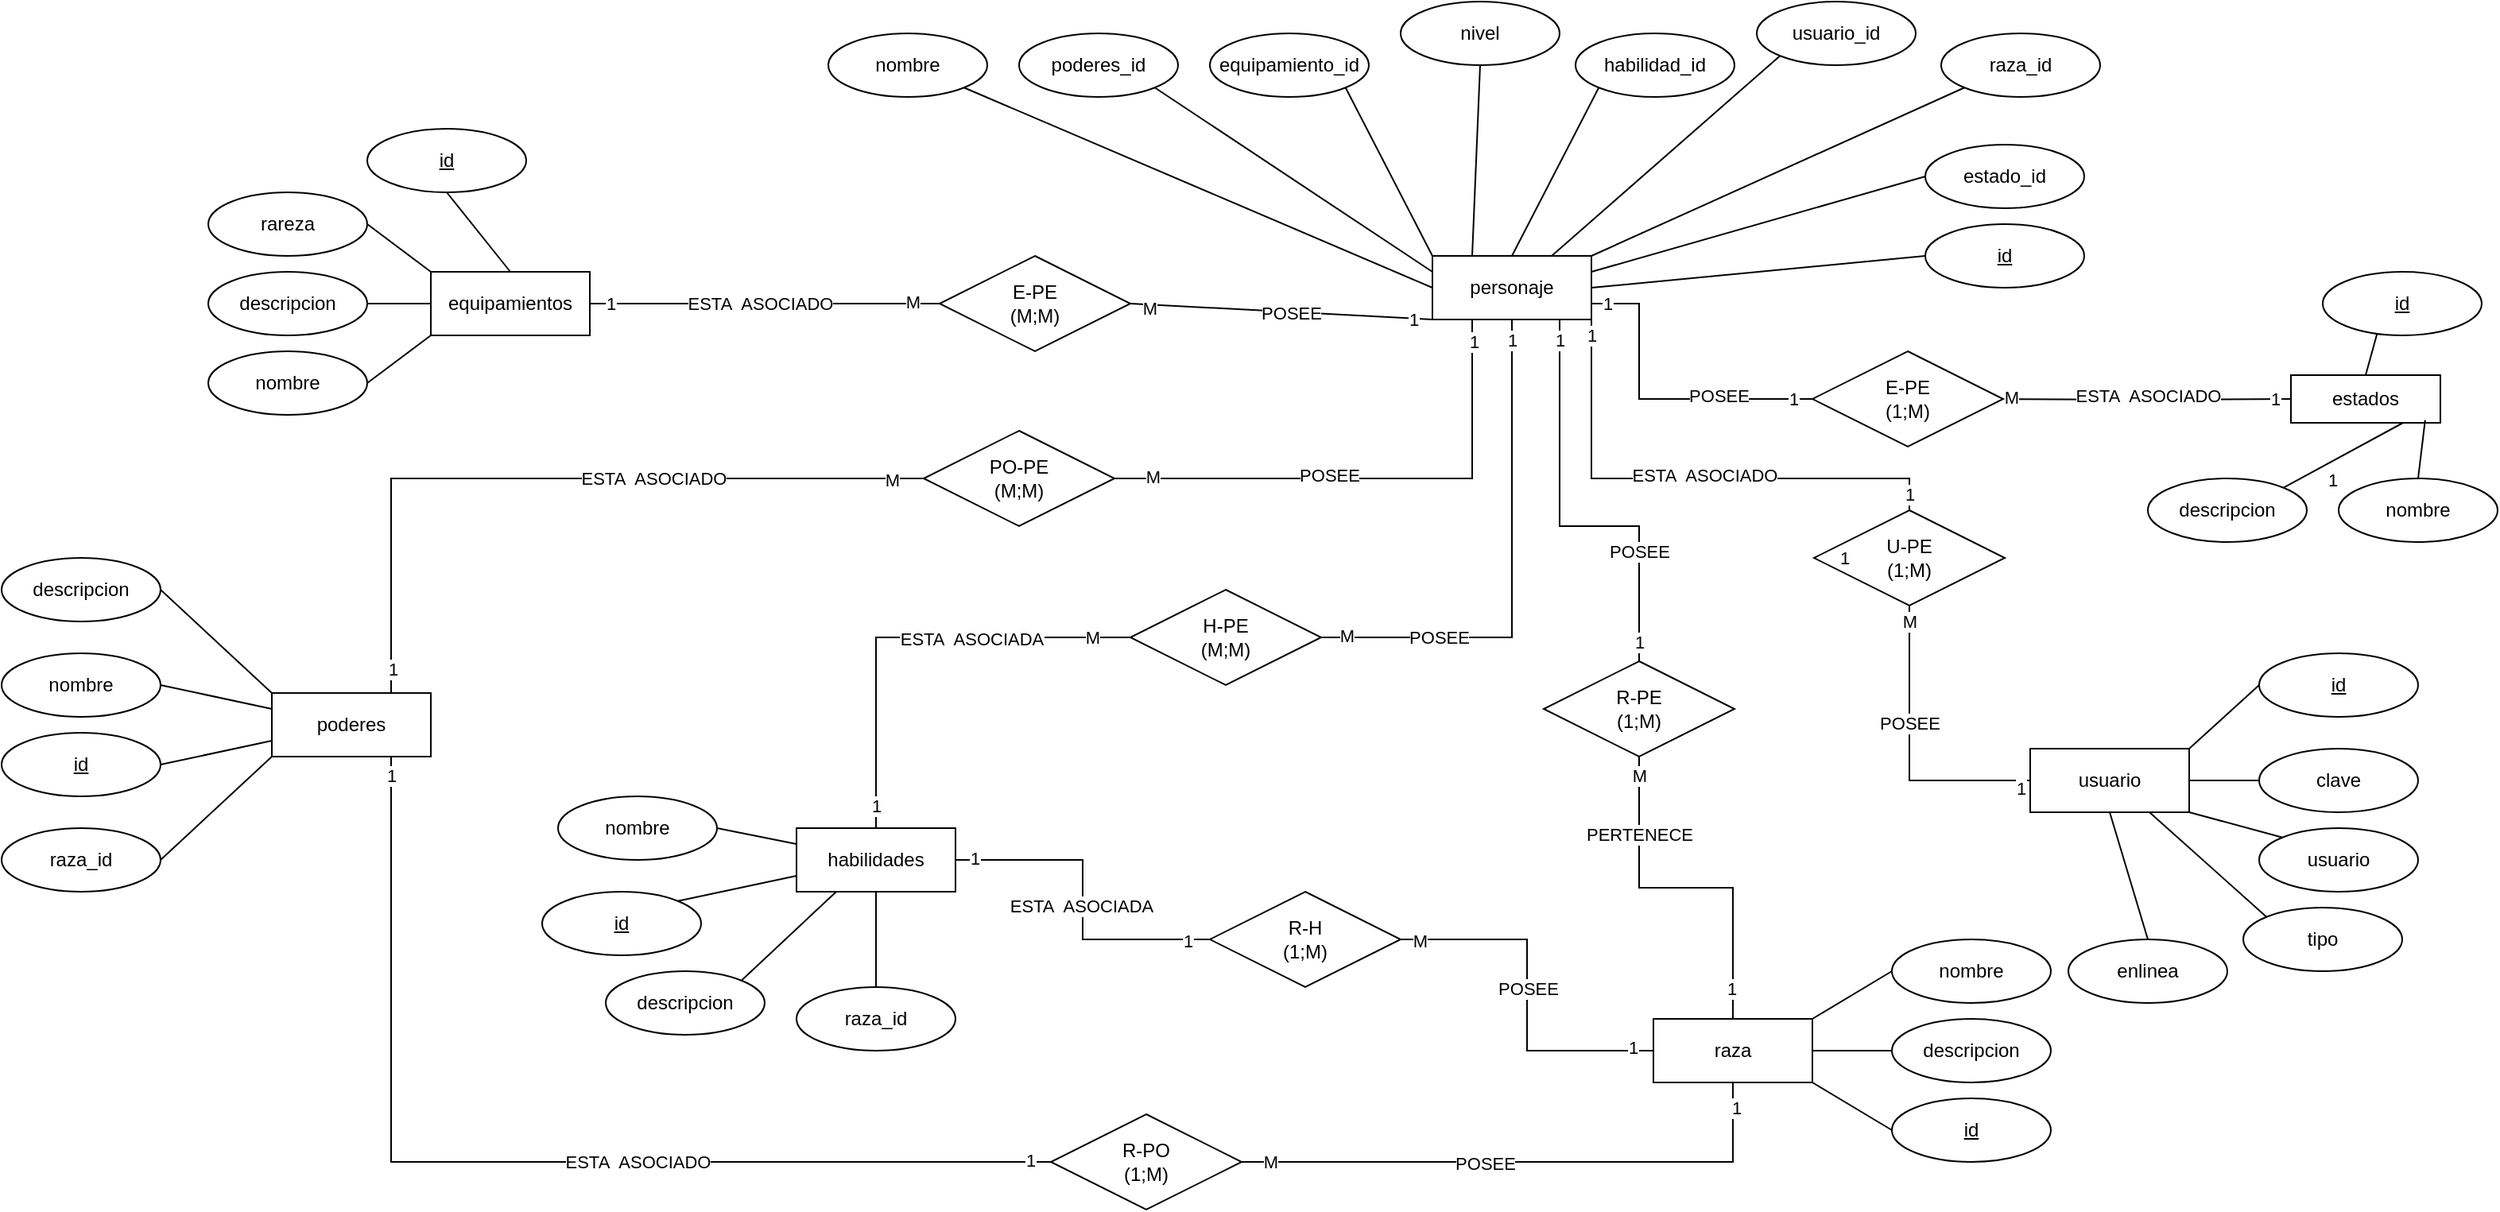 <mxfile version="24.4.10" type="device">
  <diagram name="Página-1" id="LW_LIHDZrzf1EzZ-aWoo">
    <mxGraphModel dx="1713" dy="357" grid="1" gridSize="10" guides="1" tooltips="1" connect="1" arrows="1" fold="1" page="1" pageScale="1" pageWidth="827" pageHeight="1169" math="0" shadow="0">
      <root>
        <mxCell id="0" />
        <mxCell id="1" parent="0" />
        <mxCell id="2hUxo8C9bokm_J-2VjRW-1" value="raza" style="whiteSpace=wrap;html=1;align=center;" parent="1" vertex="1">
          <mxGeometry x="289" y="730" width="100" height="40" as="geometry" />
        </mxCell>
        <mxCell id="2hUxo8C9bokm_J-2VjRW-2" value="poderes" style="whiteSpace=wrap;html=1;align=center;" parent="1" vertex="1">
          <mxGeometry x="-580" y="525" width="100" height="40" as="geometry" />
        </mxCell>
        <mxCell id="2hUxo8C9bokm_J-2VjRW-3" value="equipamientos" style="whiteSpace=wrap;html=1;align=center;" parent="1" vertex="1">
          <mxGeometry x="-480" y="260" width="100" height="40" as="geometry" />
        </mxCell>
        <mxCell id="2hUxo8C9bokm_J-2VjRW-4" value="usuario" style="whiteSpace=wrap;html=1;align=center;" parent="1" vertex="1">
          <mxGeometry x="526" y="560" width="100" height="40" as="geometry" />
        </mxCell>
        <mxCell id="2hUxo8C9bokm_J-2VjRW-5" value="personaje" style="whiteSpace=wrap;html=1;align=center;" parent="1" vertex="1">
          <mxGeometry x="150" y="250" width="100" height="40" as="geometry" />
        </mxCell>
        <mxCell id="2hUxo8C9bokm_J-2VjRW-6" value="habilidades" style="whiteSpace=wrap;html=1;align=center;" parent="1" vertex="1">
          <mxGeometry x="-250" y="610" width="100" height="40" as="geometry" />
        </mxCell>
        <mxCell id="2hUxo8C9bokm_J-2VjRW-7" value="id" style="ellipse;whiteSpace=wrap;html=1;align=center;fontStyle=4;" parent="1" vertex="1">
          <mxGeometry x="-750" y="550" width="100" height="40" as="geometry" />
        </mxCell>
        <mxCell id="2hUxo8C9bokm_J-2VjRW-9" value="id" style="ellipse;whiteSpace=wrap;html=1;align=center;fontStyle=4;" parent="1" vertex="1">
          <mxGeometry x="-520" y="170" width="100" height="40" as="geometry" />
        </mxCell>
        <mxCell id="2hUxo8C9bokm_J-2VjRW-10" value="id" style="ellipse;whiteSpace=wrap;html=1;align=center;fontStyle=4;" parent="1" vertex="1">
          <mxGeometry x="460" y="230" width="100" height="40" as="geometry" />
        </mxCell>
        <mxCell id="2hUxo8C9bokm_J-2VjRW-11" value="id" style="ellipse;whiteSpace=wrap;html=1;align=center;fontStyle=4;" parent="1" vertex="1">
          <mxGeometry x="-410" y="650" width="100" height="40" as="geometry" />
        </mxCell>
        <mxCell id="2hUxo8C9bokm_J-2VjRW-12" value="id" style="ellipse;whiteSpace=wrap;html=1;align=center;fontStyle=4;" parent="1" vertex="1">
          <mxGeometry x="439" y="780" width="100" height="40" as="geometry" />
        </mxCell>
        <mxCell id="2hUxo8C9bokm_J-2VjRW-13" value="id" style="ellipse;whiteSpace=wrap;html=1;align=center;fontStyle=4;" parent="1" vertex="1">
          <mxGeometry x="670" y="500" width="100" height="40" as="geometry" />
        </mxCell>
        <mxCell id="2hUxo8C9bokm_J-2VjRW-14" value="nivel" style="ellipse;whiteSpace=wrap;html=1;align=center;" parent="1" vertex="1">
          <mxGeometry x="130" y="90" width="100" height="40" as="geometry" />
        </mxCell>
        <mxCell id="2hUxo8C9bokm_J-2VjRW-15" value="nombre" style="ellipse;whiteSpace=wrap;html=1;align=center;" parent="1" vertex="1">
          <mxGeometry x="-620" y="310" width="100" height="40" as="geometry" />
        </mxCell>
        <mxCell id="2hUxo8C9bokm_J-2VjRW-18" value="clave" style="ellipse;whiteSpace=wrap;html=1;align=center;" parent="1" vertex="1">
          <mxGeometry x="670" y="560" width="100" height="40" as="geometry" />
        </mxCell>
        <mxCell id="2hUxo8C9bokm_J-2VjRW-20" value="descripcion" style="ellipse;whiteSpace=wrap;html=1;align=center;" parent="1" vertex="1">
          <mxGeometry x="439" y="730" width="100" height="40" as="geometry" />
        </mxCell>
        <mxCell id="2hUxo8C9bokm_J-2VjRW-21" value="nombre" style="ellipse;whiteSpace=wrap;html=1;align=center;" parent="1" vertex="1">
          <mxGeometry x="-400" y="590" width="100" height="40" as="geometry" />
        </mxCell>
        <mxCell id="2hUxo8C9bokm_J-2VjRW-22" value="rareza" style="ellipse;whiteSpace=wrap;html=1;align=center;" parent="1" vertex="1">
          <mxGeometry x="-620" y="210" width="100" height="40" as="geometry" />
        </mxCell>
        <mxCell id="2hUxo8C9bokm_J-2VjRW-23" value="nombre" style="ellipse;whiteSpace=wrap;html=1;align=center;" parent="1" vertex="1">
          <mxGeometry x="-230" y="110" width="100" height="40" as="geometry" />
        </mxCell>
        <mxCell id="2hUxo8C9bokm_J-2VjRW-24" value="equipamiento_id" style="ellipse;whiteSpace=wrap;html=1;align=center;" parent="1" vertex="1">
          <mxGeometry x="10" y="110" width="100" height="40" as="geometry" />
        </mxCell>
        <mxCell id="2hUxo8C9bokm_J-2VjRW-25" value="raza_id" style="ellipse;whiteSpace=wrap;html=1;align=center;" parent="1" vertex="1">
          <mxGeometry x="470" y="110" width="100" height="40" as="geometry" />
        </mxCell>
        <mxCell id="2hUxo8C9bokm_J-2VjRW-26" value="usuario_id" style="ellipse;whiteSpace=wrap;html=1;align=center;" parent="1" vertex="1">
          <mxGeometry x="354" y="90" width="100" height="40" as="geometry" />
        </mxCell>
        <mxCell id="2hUxo8C9bokm_J-2VjRW-27" value="descripcion" style="ellipse;whiteSpace=wrap;html=1;align=center;" parent="1" vertex="1">
          <mxGeometry x="-750" y="440" width="100" height="40" as="geometry" />
        </mxCell>
        <mxCell id="2hUxo8C9bokm_J-2VjRW-28" value="nombre" style="ellipse;whiteSpace=wrap;html=1;align=center;" parent="1" vertex="1">
          <mxGeometry x="-750" y="500" width="100" height="40" as="geometry" />
        </mxCell>
        <mxCell id="2hUxo8C9bokm_J-2VjRW-29" value="raza_id" style="ellipse;whiteSpace=wrap;html=1;align=center;" parent="1" vertex="1">
          <mxGeometry x="-750" y="610" width="100" height="40" as="geometry" />
        </mxCell>
        <mxCell id="2hUxo8C9bokm_J-2VjRW-30" value="descripcion" style="ellipse;whiteSpace=wrap;html=1;align=center;" parent="1" vertex="1">
          <mxGeometry x="-370" y="700" width="100" height="40" as="geometry" />
        </mxCell>
        <mxCell id="2hUxo8C9bokm_J-2VjRW-31" value="nombre" style="ellipse;whiteSpace=wrap;html=1;align=center;" parent="1" vertex="1">
          <mxGeometry x="439" y="680" width="100" height="40" as="geometry" />
        </mxCell>
        <mxCell id="2hUxo8C9bokm_J-2VjRW-32" value="raza_id" style="ellipse;whiteSpace=wrap;html=1;align=center;" parent="1" vertex="1">
          <mxGeometry x="-250" y="710" width="100" height="40" as="geometry" />
        </mxCell>
        <mxCell id="2hUxo8C9bokm_J-2VjRW-33" value="usuario" style="ellipse;whiteSpace=wrap;html=1;align=center;" parent="1" vertex="1">
          <mxGeometry x="670" y="610" width="100" height="40" as="geometry" />
        </mxCell>
        <mxCell id="2hUxo8C9bokm_J-2VjRW-34" value="descripcion" style="ellipse;whiteSpace=wrap;html=1;align=center;" parent="1" vertex="1">
          <mxGeometry x="-620" y="260" width="100" height="40" as="geometry" />
        </mxCell>
        <mxCell id="2hUxo8C9bokm_J-2VjRW-35" value="habilidad_id" style="ellipse;whiteSpace=wrap;html=1;align=center;" parent="1" vertex="1">
          <mxGeometry x="240" y="110" width="100" height="40" as="geometry" />
        </mxCell>
        <mxCell id="2hUxo8C9bokm_J-2VjRW-39" value="poderes_id" style="ellipse;whiteSpace=wrap;html=1;align=center;" parent="1" vertex="1">
          <mxGeometry x="-110" y="110" width="100" height="40" as="geometry" />
        </mxCell>
        <mxCell id="2hUxo8C9bokm_J-2VjRW-40" value="estado_id" style="ellipse;whiteSpace=wrap;html=1;align=center;" parent="1" vertex="1">
          <mxGeometry x="460" y="180" width="100" height="40" as="geometry" />
        </mxCell>
        <mxCell id="2hUxo8C9bokm_J-2VjRW-74" value="H-PE&lt;div&gt;(M;M)&lt;/div&gt;" style="shape=rhombus;perimeter=rhombusPerimeter;whiteSpace=wrap;html=1;align=center;" parent="1" vertex="1">
          <mxGeometry x="-40" y="460" width="120" height="60" as="geometry" />
        </mxCell>
        <mxCell id="2hUxo8C9bokm_J-2VjRW-82" value="PO-PE&lt;div&gt;(M;M)&lt;/div&gt;" style="shape=rhombus;perimeter=rhombusPerimeter;whiteSpace=wrap;html=1;align=center;" parent="1" vertex="1">
          <mxGeometry x="-170" y="360" width="120" height="60" as="geometry" />
        </mxCell>
        <mxCell id="2hUxo8C9bokm_J-2VjRW-84" value="R-PE&lt;div&gt;(1;M)&lt;/div&gt;" style="shape=rhombus;perimeter=rhombusPerimeter;whiteSpace=wrap;html=1;align=center;" parent="1" vertex="1">
          <mxGeometry x="220" y="505" width="120" height="60" as="geometry" />
        </mxCell>
        <mxCell id="2hUxo8C9bokm_J-2VjRW-86" value="E-PE&lt;div&gt;(M;M)&lt;/div&gt;" style="shape=rhombus;perimeter=rhombusPerimeter;whiteSpace=wrap;html=1;align=center;" parent="1" vertex="1">
          <mxGeometry x="-160" y="250" width="120" height="60" as="geometry" />
        </mxCell>
        <mxCell id="2hUxo8C9bokm_J-2VjRW-88" value="U-PE&lt;div&gt;(1;M)&lt;/div&gt;" style="shape=rhombus;perimeter=rhombusPerimeter;whiteSpace=wrap;html=1;align=center;" parent="1" vertex="1">
          <mxGeometry x="390" y="410" width="120" height="60" as="geometry" />
        </mxCell>
        <mxCell id="2hUxo8C9bokm_J-2VjRW-96" value="R-PO&lt;div&gt;(1;M)&lt;/div&gt;" style="shape=rhombus;perimeter=rhombusPerimeter;whiteSpace=wrap;html=1;align=center;" parent="1" vertex="1">
          <mxGeometry x="-90" y="790" width="120" height="60" as="geometry" />
        </mxCell>
        <mxCell id="2hUxo8C9bokm_J-2VjRW-98" value="R-H&lt;div&gt;(1;M)&lt;/div&gt;" style="shape=rhombus;perimeter=rhombusPerimeter;whiteSpace=wrap;html=1;align=center;" parent="1" vertex="1">
          <mxGeometry x="10" y="650" width="120" height="60" as="geometry" />
        </mxCell>
        <mxCell id="Q5CXTIfECETJPan0DPtP-12" value="" style="endArrow=none;html=1;rounded=0;exitX=1;exitY=0.5;exitDx=0;exitDy=0;entryX=0;entryY=0.5;entryDx=0;entryDy=0;edgeStyle=orthogonalEdgeStyle;" parent="1" source="2hUxo8C9bokm_J-2VjRW-3" target="2hUxo8C9bokm_J-2VjRW-86" edge="1">
          <mxGeometry relative="1" as="geometry">
            <mxPoint x="-400" y="320" as="sourcePoint" />
            <mxPoint x="-240" y="310" as="targetPoint" />
          </mxGeometry>
        </mxCell>
        <mxCell id="Q5CXTIfECETJPan0DPtP-83" value="1" style="edgeLabel;html=1;align=center;verticalAlign=middle;resizable=0;points=[];" parent="Q5CXTIfECETJPan0DPtP-12" vertex="1" connectable="0">
          <mxGeometry x="-0.88" relative="1" as="geometry">
            <mxPoint as="offset" />
          </mxGeometry>
        </mxCell>
        <mxCell id="Q5CXTIfECETJPan0DPtP-84" value="M" style="edgeLabel;html=1;align=center;verticalAlign=middle;resizable=0;points=[];" parent="Q5CXTIfECETJPan0DPtP-12" vertex="1" connectable="0">
          <mxGeometry x="0.84" y="1" relative="1" as="geometry">
            <mxPoint as="offset" />
          </mxGeometry>
        </mxCell>
        <mxCell id="Q5CXTIfECETJPan0DPtP-98" value="ESTA&amp;nbsp; ASOCIADO" style="edgeLabel;html=1;align=center;verticalAlign=middle;resizable=0;points=[];" parent="Q5CXTIfECETJPan0DPtP-12" vertex="1" connectable="0">
          <mxGeometry x="-0.31" y="-3" relative="1" as="geometry">
            <mxPoint x="31" y="-3" as="offset" />
          </mxGeometry>
        </mxCell>
        <mxCell id="Q5CXTIfECETJPan0DPtP-15" value="" style="endArrow=none;html=1;rounded=0;exitX=1;exitY=1;exitDx=0;exitDy=0;entryX=0;entryY=0;entryDx=0;entryDy=0;" parent="1" source="2hUxo8C9bokm_J-2VjRW-24" target="2hUxo8C9bokm_J-2VjRW-5" edge="1">
          <mxGeometry relative="1" as="geometry">
            <mxPoint x="-70" y="210" as="sourcePoint" />
            <mxPoint x="130" y="240" as="targetPoint" />
          </mxGeometry>
        </mxCell>
        <mxCell id="Q5CXTIfECETJPan0DPtP-16" value="" style="endArrow=none;html=1;rounded=0;exitX=1;exitY=1;exitDx=0;exitDy=0;entryX=0;entryY=0.25;entryDx=0;entryDy=0;" parent="1" source="2hUxo8C9bokm_J-2VjRW-39" target="2hUxo8C9bokm_J-2VjRW-5" edge="1">
          <mxGeometry relative="1" as="geometry">
            <mxPoint x="-90" y="200" as="sourcePoint" />
            <mxPoint x="110" y="230" as="targetPoint" />
          </mxGeometry>
        </mxCell>
        <mxCell id="Q5CXTIfECETJPan0DPtP-17" value="" style="endArrow=none;html=1;rounded=0;exitX=1;exitY=1;exitDx=0;exitDy=0;entryX=0;entryY=0.5;entryDx=0;entryDy=0;" parent="1" source="2hUxo8C9bokm_J-2VjRW-23" target="2hUxo8C9bokm_J-2VjRW-5" edge="1">
          <mxGeometry relative="1" as="geometry">
            <mxPoint x="-60" y="240" as="sourcePoint" />
            <mxPoint x="140" y="270" as="targetPoint" />
          </mxGeometry>
        </mxCell>
        <mxCell id="Q5CXTIfECETJPan0DPtP-18" value="" style="endArrow=none;html=1;rounded=0;exitX=1;exitY=1;exitDx=0;exitDy=0;entryX=0.5;entryY=0;entryDx=0;entryDy=0;edgeStyle=orthogonalEdgeStyle;" parent="1" source="2hUxo8C9bokm_J-2VjRW-5" target="2hUxo8C9bokm_J-2VjRW-88" edge="1">
          <mxGeometry relative="1" as="geometry">
            <mxPoint x="280" y="290" as="sourcePoint" />
            <mxPoint x="480" y="320" as="targetPoint" />
            <Array as="points">
              <mxPoint x="250" y="390" />
              <mxPoint x="450" y="390" />
            </Array>
          </mxGeometry>
        </mxCell>
        <mxCell id="Q5CXTIfECETJPan0DPtP-58" value="1" style="edgeLabel;html=1;align=center;verticalAlign=middle;resizable=0;points=[];" parent="Q5CXTIfECETJPan0DPtP-18" vertex="1" connectable="0">
          <mxGeometry x="-0.782" relative="1" as="geometry">
            <mxPoint y="-25" as="offset" />
          </mxGeometry>
        </mxCell>
        <mxCell id="Q5CXTIfECETJPan0DPtP-59" value="1" style="edgeLabel;html=1;align=center;verticalAlign=middle;resizable=0;points=[];" parent="Q5CXTIfECETJPan0DPtP-18" vertex="1" connectable="0">
          <mxGeometry x="-0.23" y="-1" relative="1" as="geometry">
            <mxPoint x="136" y="49" as="offset" />
          </mxGeometry>
        </mxCell>
        <mxCell id="Q5CXTIfECETJPan0DPtP-86" value="ESTA&amp;nbsp; ASOCIADO" style="edgeLabel;html=1;align=center;verticalAlign=middle;resizable=0;points=[];" parent="Q5CXTIfECETJPan0DPtP-18" vertex="1" connectable="0">
          <mxGeometry x="0.497" y="2" relative="1" as="geometry">
            <mxPoint x="-69" as="offset" />
          </mxGeometry>
        </mxCell>
        <mxCell id="Q5CXTIfECETJPan0DPtP-19" value="" style="endArrow=none;html=1;rounded=0;exitX=1;exitY=0.5;exitDx=0;exitDy=0;entryX=0;entryY=0.5;entryDx=0;entryDy=0;" parent="1" source="2hUxo8C9bokm_J-2VjRW-5" target="2hUxo8C9bokm_J-2VjRW-10" edge="1">
          <mxGeometry relative="1" as="geometry">
            <mxPoint x="310" y="255" as="sourcePoint" />
            <mxPoint x="510" y="285" as="targetPoint" />
          </mxGeometry>
        </mxCell>
        <mxCell id="Q5CXTIfECETJPan0DPtP-20" value="" style="endArrow=none;html=1;rounded=0;exitX=1;exitY=0.25;exitDx=0;exitDy=0;entryX=0;entryY=0.5;entryDx=0;entryDy=0;" parent="1" source="2hUxo8C9bokm_J-2VjRW-5" target="2hUxo8C9bokm_J-2VjRW-40" edge="1">
          <mxGeometry relative="1" as="geometry">
            <mxPoint x="314" y="230" as="sourcePoint" />
            <mxPoint x="514" y="260" as="targetPoint" />
          </mxGeometry>
        </mxCell>
        <mxCell id="Q5CXTIfECETJPan0DPtP-21" value="" style="endArrow=none;html=1;rounded=0;exitX=1;exitY=0;exitDx=0;exitDy=0;entryX=0;entryY=1;entryDx=0;entryDy=0;" parent="1" source="2hUxo8C9bokm_J-2VjRW-5" target="2hUxo8C9bokm_J-2VjRW-25" edge="1">
          <mxGeometry relative="1" as="geometry">
            <mxPoint x="250" y="180" as="sourcePoint" />
            <mxPoint x="450" y="210" as="targetPoint" />
          </mxGeometry>
        </mxCell>
        <mxCell id="Q5CXTIfECETJPan0DPtP-22" value="" style="endArrow=none;html=1;rounded=0;exitX=0.75;exitY=0;exitDx=0;exitDy=0;entryX=0;entryY=1;entryDx=0;entryDy=0;" parent="1" source="2hUxo8C9bokm_J-2VjRW-5" target="2hUxo8C9bokm_J-2VjRW-26" edge="1">
          <mxGeometry relative="1" as="geometry">
            <mxPoint x="260" y="170" as="sourcePoint" />
            <mxPoint x="460" y="200" as="targetPoint" />
          </mxGeometry>
        </mxCell>
        <mxCell id="Q5CXTIfECETJPan0DPtP-23" value="" style="endArrow=none;html=1;rounded=0;exitX=0;exitY=1;exitDx=0;exitDy=0;entryX=0.5;entryY=0;entryDx=0;entryDy=0;" parent="1" source="2hUxo8C9bokm_J-2VjRW-35" target="2hUxo8C9bokm_J-2VjRW-5" edge="1">
          <mxGeometry relative="1" as="geometry">
            <mxPoint x="130" y="150" as="sourcePoint" />
            <mxPoint x="330" y="180" as="targetPoint" />
          </mxGeometry>
        </mxCell>
        <mxCell id="Q5CXTIfECETJPan0DPtP-24" value="" style="endArrow=none;html=1;rounded=0;exitX=0.5;exitY=1;exitDx=0;exitDy=0;entryX=0.25;entryY=0;entryDx=0;entryDy=0;" parent="1" source="2hUxo8C9bokm_J-2VjRW-14" target="2hUxo8C9bokm_J-2VjRW-5" edge="1">
          <mxGeometry relative="1" as="geometry">
            <mxPoint y="170" as="sourcePoint" />
            <mxPoint x="200" y="200" as="targetPoint" />
          </mxGeometry>
        </mxCell>
        <mxCell id="Q5CXTIfECETJPan0DPtP-25" value="" style="endArrow=none;html=1;rounded=0;exitX=1;exitY=0;exitDx=0;exitDy=0;entryX=0;entryY=0.5;entryDx=0;entryDy=0;" parent="1" source="2hUxo8C9bokm_J-2VjRW-4" target="2hUxo8C9bokm_J-2VjRW-13" edge="1">
          <mxGeometry relative="1" as="geometry">
            <mxPoint x="560" y="370" as="sourcePoint" />
            <mxPoint x="760" y="400" as="targetPoint" />
          </mxGeometry>
        </mxCell>
        <mxCell id="Q5CXTIfECETJPan0DPtP-26" value="" style="endArrow=none;html=1;rounded=0;exitX=1;exitY=0.5;exitDx=0;exitDy=0;entryX=0;entryY=0.5;entryDx=0;entryDy=0;" parent="1" source="2hUxo8C9bokm_J-2VjRW-4" target="2hUxo8C9bokm_J-2VjRW-18" edge="1">
          <mxGeometry relative="1" as="geometry">
            <mxPoint x="570" y="380" as="sourcePoint" />
            <mxPoint x="770" y="410" as="targetPoint" />
          </mxGeometry>
        </mxCell>
        <mxCell id="Q5CXTIfECETJPan0DPtP-27" value="" style="endArrow=none;html=1;rounded=0;exitX=1;exitY=1;exitDx=0;exitDy=0;entryX=0;entryY=0;entryDx=0;entryDy=0;" parent="1" source="2hUxo8C9bokm_J-2VjRW-4" target="2hUxo8C9bokm_J-2VjRW-33" edge="1">
          <mxGeometry relative="1" as="geometry">
            <mxPoint x="510" y="630" as="sourcePoint" />
            <mxPoint x="710" y="660" as="targetPoint" />
          </mxGeometry>
        </mxCell>
        <mxCell id="Q5CXTIfECETJPan0DPtP-28" value="" style="endArrow=none;html=1;rounded=0;exitX=0.5;exitY=1;exitDx=0;exitDy=0;entryX=0;entryY=0.5;entryDx=0;entryDy=0;edgeStyle=orthogonalEdgeStyle;" parent="1" source="2hUxo8C9bokm_J-2VjRW-88" target="2hUxo8C9bokm_J-2VjRW-4" edge="1">
          <mxGeometry relative="1" as="geometry">
            <mxPoint x="410" y="480" as="sourcePoint" />
            <mxPoint x="610" y="510" as="targetPoint" />
          </mxGeometry>
        </mxCell>
        <mxCell id="Q5CXTIfECETJPan0DPtP-56" value="1" style="edgeLabel;html=1;align=center;verticalAlign=middle;resizable=0;points=[];" parent="Q5CXTIfECETJPan0DPtP-28" vertex="1" connectable="0">
          <mxGeometry x="0.538" relative="1" as="geometry">
            <mxPoint x="37" y="5" as="offset" />
          </mxGeometry>
        </mxCell>
        <mxCell id="Q5CXTIfECETJPan0DPtP-57" value="M" style="edgeLabel;html=1;align=center;verticalAlign=middle;resizable=0;points=[];" parent="Q5CXTIfECETJPan0DPtP-28" vertex="1" connectable="0">
          <mxGeometry x="-0.806" y="-2" relative="1" as="geometry">
            <mxPoint x="2" y="-8" as="offset" />
          </mxGeometry>
        </mxCell>
        <mxCell id="Q5CXTIfECETJPan0DPtP-85" value="POSEE" style="edgeLabel;html=1;align=center;verticalAlign=middle;resizable=0;points=[];" parent="Q5CXTIfECETJPan0DPtP-28" vertex="1" connectable="0">
          <mxGeometry x="-0.204" relative="1" as="geometry">
            <mxPoint as="offset" />
          </mxGeometry>
        </mxCell>
        <mxCell id="Q5CXTIfECETJPan0DPtP-29" value="" style="endArrow=none;html=1;rounded=0;exitX=1;exitY=0;exitDx=0;exitDy=0;entryX=0;entryY=0.5;entryDx=0;entryDy=0;" parent="1" source="2hUxo8C9bokm_J-2VjRW-1" target="2hUxo8C9bokm_J-2VjRW-31" edge="1">
          <mxGeometry relative="1" as="geometry">
            <mxPoint x="389" y="720" as="sourcePoint" />
            <mxPoint x="589" y="750" as="targetPoint" />
          </mxGeometry>
        </mxCell>
        <mxCell id="Q5CXTIfECETJPan0DPtP-30" value="" style="endArrow=none;html=1;rounded=0;exitX=1;exitY=1;exitDx=0;exitDy=0;entryX=0;entryY=0.5;entryDx=0;entryDy=0;" parent="1" source="2hUxo8C9bokm_J-2VjRW-1" target="2hUxo8C9bokm_J-2VjRW-12" edge="1">
          <mxGeometry relative="1" as="geometry">
            <mxPoint x="559" y="710" as="sourcePoint" />
            <mxPoint x="759" y="740" as="targetPoint" />
          </mxGeometry>
        </mxCell>
        <mxCell id="Q5CXTIfECETJPan0DPtP-31" value="" style="endArrow=none;html=1;rounded=0;exitX=1;exitY=0.5;exitDx=0;exitDy=0;entryX=0;entryY=0.5;entryDx=0;entryDy=0;" parent="1" source="2hUxo8C9bokm_J-2VjRW-1" target="2hUxo8C9bokm_J-2VjRW-20" edge="1">
          <mxGeometry relative="1" as="geometry">
            <mxPoint x="569" y="720" as="sourcePoint" />
            <mxPoint x="769" y="750" as="targetPoint" />
          </mxGeometry>
        </mxCell>
        <mxCell id="Q5CXTIfECETJPan0DPtP-33" value="" style="endArrow=none;html=1;rounded=0;exitX=0.5;exitY=1;exitDx=0;exitDy=0;entryX=0.5;entryY=0;entryDx=0;entryDy=0;edgeStyle=orthogonalEdgeStyle;" parent="1" source="2hUxo8C9bokm_J-2VjRW-84" target="2hUxo8C9bokm_J-2VjRW-1" edge="1">
          <mxGeometry relative="1" as="geometry">
            <mxPoint x="263.75" y="350" as="sourcePoint" />
            <mxPoint x="463.75" y="380" as="targetPoint" />
          </mxGeometry>
        </mxCell>
        <mxCell id="Q5CXTIfECETJPan0DPtP-62" value="M" style="edgeLabel;html=1;align=center;verticalAlign=middle;resizable=0;points=[];" parent="Q5CXTIfECETJPan0DPtP-33" vertex="1" connectable="0">
          <mxGeometry x="-0.893" relative="1" as="geometry">
            <mxPoint as="offset" />
          </mxGeometry>
        </mxCell>
        <mxCell id="Q5CXTIfECETJPan0DPtP-63" value="1" style="edgeLabel;html=1;align=center;verticalAlign=middle;resizable=0;points=[];" parent="Q5CXTIfECETJPan0DPtP-33" vertex="1" connectable="0">
          <mxGeometry x="0.83" y="-1" relative="1" as="geometry">
            <mxPoint as="offset" />
          </mxGeometry>
        </mxCell>
        <mxCell id="Q5CXTIfECETJPan0DPtP-87" value="PERTENECE" style="edgeLabel;html=1;align=center;verticalAlign=middle;resizable=0;points=[];" parent="Q5CXTIfECETJPan0DPtP-33" vertex="1" connectable="0">
          <mxGeometry x="-0.562" relative="1" as="geometry">
            <mxPoint as="offset" />
          </mxGeometry>
        </mxCell>
        <mxCell id="Q5CXTIfECETJPan0DPtP-34" value="" style="endArrow=none;html=1;rounded=0;exitX=0.75;exitY=1;exitDx=0;exitDy=0;entryX=0.5;entryY=0;entryDx=0;entryDy=0;edgeStyle=orthogonalEdgeStyle;" parent="1" target="2hUxo8C9bokm_J-2VjRW-84" edge="1">
          <mxGeometry relative="1" as="geometry">
            <mxPoint x="230" y="290" as="sourcePoint" />
            <mxPoint x="285" y="505.0" as="targetPoint" />
            <Array as="points">
              <mxPoint x="230" y="420" />
              <mxPoint x="280" y="420" />
            </Array>
          </mxGeometry>
        </mxCell>
        <mxCell id="Q5CXTIfECETJPan0DPtP-60" value="1" style="edgeLabel;html=1;align=center;verticalAlign=middle;resizable=0;points=[];" parent="Q5CXTIfECETJPan0DPtP-34" vertex="1" connectable="0">
          <mxGeometry x="-0.904" relative="1" as="geometry">
            <mxPoint as="offset" />
          </mxGeometry>
        </mxCell>
        <mxCell id="Q5CXTIfECETJPan0DPtP-61" value="1" style="edgeLabel;html=1;align=center;verticalAlign=middle;resizable=0;points=[];" parent="Q5CXTIfECETJPan0DPtP-34" vertex="1" connectable="0">
          <mxGeometry x="0.911" relative="1" as="geometry">
            <mxPoint as="offset" />
          </mxGeometry>
        </mxCell>
        <mxCell id="Q5CXTIfECETJPan0DPtP-88" value="POSEE" style="edgeLabel;html=1;align=center;verticalAlign=middle;resizable=0;points=[];" parent="Q5CXTIfECETJPan0DPtP-34" vertex="1" connectable="0">
          <mxGeometry x="0.481" relative="1" as="geometry">
            <mxPoint as="offset" />
          </mxGeometry>
        </mxCell>
        <mxCell id="Q5CXTIfECETJPan0DPtP-36" value="" style="endArrow=none;html=1;rounded=0;exitX=0.75;exitY=0;exitDx=0;exitDy=0;entryX=0;entryY=0.5;entryDx=0;entryDy=0;edgeStyle=orthogonalEdgeStyle;" parent="1" source="2hUxo8C9bokm_J-2VjRW-2" target="2hUxo8C9bokm_J-2VjRW-82" edge="1">
          <mxGeometry relative="1" as="geometry">
            <mxPoint x="-460" y="405" as="sourcePoint" />
            <mxPoint x="-260" y="435" as="targetPoint" />
          </mxGeometry>
        </mxCell>
        <mxCell id="Q5CXTIfECETJPan0DPtP-78" value="1" style="edgeLabel;html=1;align=center;verticalAlign=middle;resizable=0;points=[];" parent="Q5CXTIfECETJPan0DPtP-36" vertex="1" connectable="0">
          <mxGeometry x="-0.935" y="-1" relative="1" as="geometry">
            <mxPoint as="offset" />
          </mxGeometry>
        </mxCell>
        <mxCell id="Q5CXTIfECETJPan0DPtP-79" value="M" style="edgeLabel;html=1;align=center;verticalAlign=middle;resizable=0;points=[];" parent="Q5CXTIfECETJPan0DPtP-36" vertex="1" connectable="0">
          <mxGeometry x="0.915" y="-1" relative="1" as="geometry">
            <mxPoint as="offset" />
          </mxGeometry>
        </mxCell>
        <mxCell id="Q5CXTIfECETJPan0DPtP-89" value="ESTA&amp;nbsp; ASOCIADO" style="edgeLabel;html=1;align=center;verticalAlign=middle;resizable=0;points=[];" parent="Q5CXTIfECETJPan0DPtP-36" vertex="1" connectable="0">
          <mxGeometry x="-0.204" relative="1" as="geometry">
            <mxPoint x="113" as="offset" />
          </mxGeometry>
        </mxCell>
        <mxCell id="Q5CXTIfECETJPan0DPtP-37" value="" style="endArrow=none;html=1;rounded=0;edgeStyle=orthogonalEdgeStyle;entryX=0.5;entryY=1;entryDx=0;entryDy=0;exitX=1;exitY=0.5;exitDx=0;exitDy=0;" parent="1" source="2hUxo8C9bokm_J-2VjRW-74" target="2hUxo8C9bokm_J-2VjRW-5" edge="1">
          <mxGeometry relative="1" as="geometry">
            <mxPoint x="-440" y="450" as="sourcePoint" />
            <mxPoint x="-213" y="460" as="targetPoint" />
          </mxGeometry>
        </mxCell>
        <mxCell id="Q5CXTIfECETJPan0DPtP-74" value="1" style="edgeLabel;html=1;align=center;verticalAlign=middle;resizable=0;points=[];" parent="Q5CXTIfECETJPan0DPtP-37" vertex="1" connectable="0">
          <mxGeometry x="0.919" relative="1" as="geometry">
            <mxPoint as="offset" />
          </mxGeometry>
        </mxCell>
        <mxCell id="Q5CXTIfECETJPan0DPtP-75" value="M" style="edgeLabel;html=1;align=center;verticalAlign=middle;resizable=0;points=[];" parent="Q5CXTIfECETJPan0DPtP-37" vertex="1" connectable="0">
          <mxGeometry x="-0.9" y="1" relative="1" as="geometry">
            <mxPoint as="offset" />
          </mxGeometry>
        </mxCell>
        <mxCell id="Q5CXTIfECETJPan0DPtP-91" value="POSEE" style="edgeLabel;html=1;align=center;verticalAlign=middle;resizable=0;points=[];" parent="Q5CXTIfECETJPan0DPtP-37" vertex="1" connectable="0">
          <mxGeometry x="-0.537" y="-2" relative="1" as="geometry">
            <mxPoint y="-2" as="offset" />
          </mxGeometry>
        </mxCell>
        <mxCell id="Q5CXTIfECETJPan0DPtP-38" value="" style="endArrow=none;html=1;rounded=0;exitX=0.5;exitY=0;exitDx=0;exitDy=0;edgeStyle=orthogonalEdgeStyle;entryX=0;entryY=0.5;entryDx=0;entryDy=0;" parent="1" source="2hUxo8C9bokm_J-2VjRW-6" target="2hUxo8C9bokm_J-2VjRW-74" edge="1">
          <mxGeometry relative="1" as="geometry">
            <mxPoint x="-420" y="465" as="sourcePoint" />
            <mxPoint x="-220" y="495" as="targetPoint" />
          </mxGeometry>
        </mxCell>
        <mxCell id="Q5CXTIfECETJPan0DPtP-72" value="1" style="edgeLabel;html=1;align=center;verticalAlign=middle;resizable=0;points=[];" parent="Q5CXTIfECETJPan0DPtP-38" vertex="1" connectable="0">
          <mxGeometry x="-0.898" relative="1" as="geometry">
            <mxPoint as="offset" />
          </mxGeometry>
        </mxCell>
        <mxCell id="Q5CXTIfECETJPan0DPtP-73" value="M" style="edgeLabel;html=1;align=center;verticalAlign=middle;resizable=0;points=[];" parent="Q5CXTIfECETJPan0DPtP-38" vertex="1" connectable="0">
          <mxGeometry x="0.828" relative="1" as="geometry">
            <mxPoint as="offset" />
          </mxGeometry>
        </mxCell>
        <mxCell id="Q5CXTIfECETJPan0DPtP-92" value="ESTA&amp;nbsp; ASOCIADA" style="edgeLabel;html=1;align=center;verticalAlign=middle;resizable=0;points=[];" parent="Q5CXTIfECETJPan0DPtP-38" vertex="1" connectable="0">
          <mxGeometry x="0.129" y="-1" relative="1" as="geometry">
            <mxPoint x="22" as="offset" />
          </mxGeometry>
        </mxCell>
        <mxCell id="Q5CXTIfECETJPan0DPtP-39" value="" style="endArrow=none;html=1;rounded=0;exitX=1;exitY=0.5;exitDx=0;exitDy=0;edgeStyle=orthogonalEdgeStyle;entryX=0;entryY=0.5;entryDx=0;entryDy=0;" parent="1" source="2hUxo8C9bokm_J-2VjRW-6" target="2hUxo8C9bokm_J-2VjRW-98" edge="1">
          <mxGeometry relative="1" as="geometry">
            <mxPoint x="-440" y="500" as="sourcePoint" />
            <mxPoint x="-240" y="530" as="targetPoint" />
          </mxGeometry>
        </mxCell>
        <mxCell id="Q5CXTIfECETJPan0DPtP-70" value="1" style="edgeLabel;html=1;align=center;verticalAlign=middle;resizable=0;points=[];" parent="Q5CXTIfECETJPan0DPtP-39" vertex="1" connectable="0">
          <mxGeometry x="-0.886" y="1" relative="1" as="geometry">
            <mxPoint as="offset" />
          </mxGeometry>
        </mxCell>
        <mxCell id="Q5CXTIfECETJPan0DPtP-71" value="1" style="edgeLabel;html=1;align=center;verticalAlign=middle;resizable=0;points=[];" parent="Q5CXTIfECETJPan0DPtP-39" vertex="1" connectable="0">
          <mxGeometry x="0.867" y="-1" relative="1" as="geometry">
            <mxPoint as="offset" />
          </mxGeometry>
        </mxCell>
        <mxCell id="Q5CXTIfECETJPan0DPtP-94" value="ESTA&amp;nbsp; ASOCIADA" style="edgeLabel;html=1;align=center;verticalAlign=middle;resizable=0;points=[];" parent="Q5CXTIfECETJPan0DPtP-39" vertex="1" connectable="0">
          <mxGeometry x="0.038" y="-1" relative="1" as="geometry">
            <mxPoint as="offset" />
          </mxGeometry>
        </mxCell>
        <mxCell id="Q5CXTIfECETJPan0DPtP-40" value="" style="endArrow=none;html=1;rounded=0;exitX=0.75;exitY=1;exitDx=0;exitDy=0;edgeStyle=orthogonalEdgeStyle;entryX=0;entryY=0.5;entryDx=0;entryDy=0;" parent="1" source="2hUxo8C9bokm_J-2VjRW-2" target="2hUxo8C9bokm_J-2VjRW-96" edge="1">
          <mxGeometry relative="1" as="geometry">
            <mxPoint x="-450" y="550" as="sourcePoint" />
            <mxPoint x="-250" y="580" as="targetPoint" />
          </mxGeometry>
        </mxCell>
        <mxCell id="Q5CXTIfECETJPan0DPtP-66" value="1" style="edgeLabel;html=1;align=center;verticalAlign=middle;resizable=0;points=[];" parent="Q5CXTIfECETJPan0DPtP-40" vertex="1" connectable="0">
          <mxGeometry x="-0.964" relative="1" as="geometry">
            <mxPoint as="offset" />
          </mxGeometry>
        </mxCell>
        <mxCell id="Q5CXTIfECETJPan0DPtP-67" value="1" style="edgeLabel;html=1;align=center;verticalAlign=middle;resizable=0;points=[];" parent="Q5CXTIfECETJPan0DPtP-40" vertex="1" connectable="0">
          <mxGeometry x="0.961" y="1" relative="1" as="geometry">
            <mxPoint as="offset" />
          </mxGeometry>
        </mxCell>
        <mxCell id="Q5CXTIfECETJPan0DPtP-96" value="ESTA&amp;nbsp; ASOCIADO" style="edgeLabel;html=1;align=center;verticalAlign=middle;resizable=0;points=[];" parent="Q5CXTIfECETJPan0DPtP-40" vertex="1" connectable="0">
          <mxGeometry x="0.176" relative="1" as="geometry">
            <mxPoint x="16" as="offset" />
          </mxGeometry>
        </mxCell>
        <mxCell id="Q5CXTIfECETJPan0DPtP-41" value="" style="endArrow=none;html=1;rounded=0;exitX=1;exitY=0.5;exitDx=0;exitDy=0;entryX=0;entryY=0.5;entryDx=0;entryDy=0;edgeStyle=orthogonalEdgeStyle;" parent="1" source="2hUxo8C9bokm_J-2VjRW-98" target="2hUxo8C9bokm_J-2VjRW-1" edge="1">
          <mxGeometry relative="1" as="geometry">
            <mxPoint x="-170" y="550" as="sourcePoint" />
            <mxPoint x="30" y="580" as="targetPoint" />
          </mxGeometry>
        </mxCell>
        <mxCell id="Q5CXTIfECETJPan0DPtP-68" value="1" style="edgeLabel;html=1;align=center;verticalAlign=middle;resizable=0;points=[];" parent="Q5CXTIfECETJPan0DPtP-41" vertex="1" connectable="0">
          <mxGeometry x="0.886" y="2" relative="1" as="geometry">
            <mxPoint as="offset" />
          </mxGeometry>
        </mxCell>
        <mxCell id="Q5CXTIfECETJPan0DPtP-69" value="M" style="edgeLabel;html=1;align=center;verticalAlign=middle;resizable=0;points=[];" parent="Q5CXTIfECETJPan0DPtP-41" vertex="1" connectable="0">
          <mxGeometry x="-0.895" y="-1" relative="1" as="geometry">
            <mxPoint as="offset" />
          </mxGeometry>
        </mxCell>
        <mxCell id="Q5CXTIfECETJPan0DPtP-93" value="POSEE" style="edgeLabel;html=1;align=center;verticalAlign=middle;resizable=0;points=[];" parent="Q5CXTIfECETJPan0DPtP-41" vertex="1" connectable="0">
          <mxGeometry x="-0.035" relative="1" as="geometry">
            <mxPoint as="offset" />
          </mxGeometry>
        </mxCell>
        <mxCell id="Q5CXTIfECETJPan0DPtP-42" value="" style="endArrow=none;html=1;rounded=0;exitX=1;exitY=0.5;exitDx=0;exitDy=0;entryX=0.5;entryY=1;entryDx=0;entryDy=0;edgeStyle=orthogonalEdgeStyle;" parent="1" source="2hUxo8C9bokm_J-2VjRW-96" target="2hUxo8C9bokm_J-2VjRW-1" edge="1">
          <mxGeometry relative="1" as="geometry">
            <mxPoint x="-160" y="560" as="sourcePoint" />
            <mxPoint x="40" y="590" as="targetPoint" />
          </mxGeometry>
        </mxCell>
        <mxCell id="Q5CXTIfECETJPan0DPtP-64" value="1" style="edgeLabel;html=1;align=center;verticalAlign=middle;resizable=0;points=[];" parent="Q5CXTIfECETJPan0DPtP-42" vertex="1" connectable="0">
          <mxGeometry x="0.911" y="-2" relative="1" as="geometry">
            <mxPoint as="offset" />
          </mxGeometry>
        </mxCell>
        <mxCell id="Q5CXTIfECETJPan0DPtP-65" value="M" style="edgeLabel;html=1;align=center;verticalAlign=middle;resizable=0;points=[];" parent="Q5CXTIfECETJPan0DPtP-42" vertex="1" connectable="0">
          <mxGeometry x="-0.9" relative="1" as="geometry">
            <mxPoint as="offset" />
          </mxGeometry>
        </mxCell>
        <mxCell id="Q5CXTIfECETJPan0DPtP-95" value="POSEE" style="edgeLabel;html=1;align=center;verticalAlign=middle;resizable=0;points=[];" parent="Q5CXTIfECETJPan0DPtP-42" vertex="1" connectable="0">
          <mxGeometry x="-0.148" y="-1" relative="1" as="geometry">
            <mxPoint as="offset" />
          </mxGeometry>
        </mxCell>
        <mxCell id="Q5CXTIfECETJPan0DPtP-43" value="" style="endArrow=none;html=1;rounded=0;exitX=1;exitY=0.5;exitDx=0;exitDy=0;entryX=0.25;entryY=1;entryDx=0;entryDy=0;edgeStyle=orthogonalEdgeStyle;" parent="1" source="2hUxo8C9bokm_J-2VjRW-82" target="2hUxo8C9bokm_J-2VjRW-5" edge="1">
          <mxGeometry relative="1" as="geometry">
            <mxPoint x="-150" y="570" as="sourcePoint" />
            <mxPoint x="50" y="600" as="targetPoint" />
          </mxGeometry>
        </mxCell>
        <mxCell id="Q5CXTIfECETJPan0DPtP-76" value="1" style="edgeLabel;html=1;align=center;verticalAlign=middle;resizable=0;points=[];" parent="Q5CXTIfECETJPan0DPtP-43" vertex="1" connectable="0">
          <mxGeometry x="0.913" y="-1" relative="1" as="geometry">
            <mxPoint as="offset" />
          </mxGeometry>
        </mxCell>
        <mxCell id="Q5CXTIfECETJPan0DPtP-77" value="M" style="edgeLabel;html=1;align=center;verticalAlign=middle;resizable=0;points=[];" parent="Q5CXTIfECETJPan0DPtP-43" vertex="1" connectable="0">
          <mxGeometry x="-0.855" y="1" relative="1" as="geometry">
            <mxPoint as="offset" />
          </mxGeometry>
        </mxCell>
        <mxCell id="Q5CXTIfECETJPan0DPtP-90" value="POSEE" style="edgeLabel;html=1;align=center;verticalAlign=middle;resizable=0;points=[];" parent="Q5CXTIfECETJPan0DPtP-43" vertex="1" connectable="0">
          <mxGeometry x="-0.169" y="2" relative="1" as="geometry">
            <mxPoint as="offset" />
          </mxGeometry>
        </mxCell>
        <mxCell id="Q5CXTIfECETJPan0DPtP-44" value="" style="endArrow=none;html=1;rounded=0;exitX=1;exitY=0.5;exitDx=0;exitDy=0;entryX=0;entryY=0;entryDx=0;entryDy=0;" parent="1" source="2hUxo8C9bokm_J-2VjRW-27" target="2hUxo8C9bokm_J-2VjRW-2" edge="1">
          <mxGeometry relative="1" as="geometry">
            <mxPoint x="-630" y="450" as="sourcePoint" />
            <mxPoint x="-430" y="480" as="targetPoint" />
          </mxGeometry>
        </mxCell>
        <mxCell id="Q5CXTIfECETJPan0DPtP-45" value="" style="endArrow=none;html=1;rounded=0;exitX=1;exitY=0.5;exitDx=0;exitDy=0;entryX=0;entryY=1;entryDx=0;entryDy=0;" parent="1" source="2hUxo8C9bokm_J-2VjRW-29" target="2hUxo8C9bokm_J-2VjRW-2" edge="1">
          <mxGeometry relative="1" as="geometry">
            <mxPoint x="-443" y="430" as="sourcePoint" />
            <mxPoint x="-283" y="430" as="targetPoint" />
          </mxGeometry>
        </mxCell>
        <mxCell id="Q5CXTIfECETJPan0DPtP-46" value="" style="endArrow=none;html=1;rounded=0;exitX=1;exitY=0.5;exitDx=0;exitDy=0;entryX=0;entryY=0.75;entryDx=0;entryDy=0;" parent="1" source="2hUxo8C9bokm_J-2VjRW-7" target="2hUxo8C9bokm_J-2VjRW-2" edge="1">
          <mxGeometry relative="1" as="geometry">
            <mxPoint x="-433" y="440" as="sourcePoint" />
            <mxPoint x="-273" y="440" as="targetPoint" />
          </mxGeometry>
        </mxCell>
        <mxCell id="Q5CXTIfECETJPan0DPtP-47" value="" style="endArrow=none;html=1;rounded=0;exitX=1;exitY=0.5;exitDx=0;exitDy=0;entryX=0;entryY=0.25;entryDx=0;entryDy=0;" parent="1" source="2hUxo8C9bokm_J-2VjRW-28" target="2hUxo8C9bokm_J-2VjRW-2" edge="1">
          <mxGeometry relative="1" as="geometry">
            <mxPoint x="-423" y="450" as="sourcePoint" />
            <mxPoint x="-263" y="450" as="targetPoint" />
          </mxGeometry>
        </mxCell>
        <mxCell id="Q5CXTIfECETJPan0DPtP-48" value="" style="endArrow=none;html=1;rounded=0;exitX=0.5;exitY=1;exitDx=0;exitDy=0;entryX=0.5;entryY=0;entryDx=0;entryDy=0;" parent="1" source="2hUxo8C9bokm_J-2VjRW-6" target="2hUxo8C9bokm_J-2VjRW-32" edge="1">
          <mxGeometry relative="1" as="geometry">
            <mxPoint x="-170" y="669" as="sourcePoint" />
            <mxPoint x="-10" y="669" as="targetPoint" />
          </mxGeometry>
        </mxCell>
        <mxCell id="Q5CXTIfECETJPan0DPtP-49" value="" style="endArrow=none;html=1;rounded=0;entryX=0.25;entryY=1;entryDx=0;entryDy=0;exitX=1;exitY=0;exitDx=0;exitDy=0;" parent="1" source="2hUxo8C9bokm_J-2VjRW-30" target="2hUxo8C9bokm_J-2VjRW-6" edge="1">
          <mxGeometry relative="1" as="geometry">
            <mxPoint x="-453" y="470" as="sourcePoint" />
            <mxPoint x="-293" y="470" as="targetPoint" />
          </mxGeometry>
        </mxCell>
        <mxCell id="Q5CXTIfECETJPan0DPtP-50" value="" style="endArrow=none;html=1;rounded=0;entryX=0;entryY=0.75;entryDx=0;entryDy=0;exitX=1;exitY=0;exitDx=0;exitDy=0;" parent="1" source="2hUxo8C9bokm_J-2VjRW-11" target="2hUxo8C9bokm_J-2VjRW-6" edge="1">
          <mxGeometry relative="1" as="geometry">
            <mxPoint x="-443" y="480" as="sourcePoint" />
            <mxPoint x="-283" y="480" as="targetPoint" />
          </mxGeometry>
        </mxCell>
        <mxCell id="Q5CXTIfECETJPan0DPtP-51" value="" style="endArrow=none;html=1;rounded=0;exitX=1;exitY=0.5;exitDx=0;exitDy=0;entryX=0;entryY=0.25;entryDx=0;entryDy=0;" parent="1" source="2hUxo8C9bokm_J-2VjRW-21" target="2hUxo8C9bokm_J-2VjRW-6" edge="1">
          <mxGeometry relative="1" as="geometry">
            <mxPoint x="-340" y="539" as="sourcePoint" />
            <mxPoint x="-180" y="539" as="targetPoint" />
          </mxGeometry>
        </mxCell>
        <mxCell id="Q5CXTIfECETJPan0DPtP-52" value="" style="endArrow=none;html=1;rounded=0;entryX=0.5;entryY=1;entryDx=0;entryDy=0;exitX=0.5;exitY=0;exitDx=0;exitDy=0;" parent="1" source="2hUxo8C9bokm_J-2VjRW-3" target="2hUxo8C9bokm_J-2VjRW-9" edge="1">
          <mxGeometry relative="1" as="geometry">
            <mxPoint x="-720" y="364.5" as="sourcePoint" />
            <mxPoint x="-560" y="364.5" as="targetPoint" />
          </mxGeometry>
        </mxCell>
        <mxCell id="Q5CXTIfECETJPan0DPtP-53" value="" style="endArrow=none;html=1;rounded=0;entryX=0;entryY=0;entryDx=0;entryDy=0;exitX=1;exitY=0.5;exitDx=0;exitDy=0;" parent="1" source="2hUxo8C9bokm_J-2VjRW-22" target="2hUxo8C9bokm_J-2VjRW-3" edge="1">
          <mxGeometry relative="1" as="geometry">
            <mxPoint x="-710" y="374.5" as="sourcePoint" />
            <mxPoint x="-550" y="374.5" as="targetPoint" />
          </mxGeometry>
        </mxCell>
        <mxCell id="Q5CXTIfECETJPan0DPtP-54" value="" style="endArrow=none;html=1;rounded=0;entryX=0;entryY=0.5;entryDx=0;entryDy=0;exitX=1;exitY=0.5;exitDx=0;exitDy=0;" parent="1" source="2hUxo8C9bokm_J-2VjRW-34" target="2hUxo8C9bokm_J-2VjRW-3" edge="1">
          <mxGeometry relative="1" as="geometry">
            <mxPoint x="-700" y="384.5" as="sourcePoint" />
            <mxPoint x="-540" y="384.5" as="targetPoint" />
          </mxGeometry>
        </mxCell>
        <mxCell id="Q5CXTIfECETJPan0DPtP-55" value="" style="endArrow=none;html=1;rounded=0;entryX=0;entryY=1;entryDx=0;entryDy=0;exitX=1;exitY=0.5;exitDx=0;exitDy=0;" parent="1" source="2hUxo8C9bokm_J-2VjRW-15" target="2hUxo8C9bokm_J-2VjRW-3" edge="1">
          <mxGeometry relative="1" as="geometry">
            <mxPoint x="-690" y="394.5" as="sourcePoint" />
            <mxPoint x="-530" y="394.5" as="targetPoint" />
          </mxGeometry>
        </mxCell>
        <mxCell id="Q5CXTIfECETJPan0DPtP-80" value="" style="endArrow=none;html=1;rounded=0;entryX=0;entryY=1;entryDx=0;entryDy=0;exitX=1;exitY=0.5;exitDx=0;exitDy=0;" parent="1" source="2hUxo8C9bokm_J-2VjRW-86" target="2hUxo8C9bokm_J-2VjRW-5" edge="1">
          <mxGeometry relative="1" as="geometry">
            <mxPoint x="-50" y="279.5" as="sourcePoint" />
            <mxPoint x="110" y="279.5" as="targetPoint" />
          </mxGeometry>
        </mxCell>
        <mxCell id="Q5CXTIfECETJPan0DPtP-81" value="1" style="edgeLabel;html=1;align=center;verticalAlign=middle;resizable=0;points=[];" parent="Q5CXTIfECETJPan0DPtP-80" vertex="1" connectable="0">
          <mxGeometry x="0.867" relative="1" as="geometry">
            <mxPoint as="offset" />
          </mxGeometry>
        </mxCell>
        <mxCell id="Q5CXTIfECETJPan0DPtP-82" value="M" style="edgeLabel;html=1;align=center;verticalAlign=middle;resizable=0;points=[];" parent="Q5CXTIfECETJPan0DPtP-80" vertex="1" connectable="0">
          <mxGeometry x="-0.876" y="-2" relative="1" as="geometry">
            <mxPoint as="offset" />
          </mxGeometry>
        </mxCell>
        <mxCell id="Q5CXTIfECETJPan0DPtP-97" value="POSEE" style="edgeLabel;html=1;align=center;verticalAlign=middle;resizable=0;points=[];" parent="Q5CXTIfECETJPan0DPtP-80" vertex="1" connectable="0">
          <mxGeometry x="0.057" y="-2" relative="1" as="geometry">
            <mxPoint y="-2" as="offset" />
          </mxGeometry>
        </mxCell>
        <mxCell id="0qa-KbBMwe6Y7oEWMplu-3" value="E-PE&lt;div&gt;(1;M)&lt;/div&gt;" style="shape=rhombus;perimeter=rhombusPerimeter;whiteSpace=wrap;html=1;align=center;" vertex="1" parent="1">
          <mxGeometry x="389" y="310" width="120" height="60" as="geometry" />
        </mxCell>
        <mxCell id="0qa-KbBMwe6Y7oEWMplu-5" value="" style="endArrow=none;html=1;rounded=0;exitX=1;exitY=0.75;exitDx=0;exitDy=0;entryX=0;entryY=0.5;entryDx=0;entryDy=0;edgeStyle=orthogonalEdgeStyle;" edge="1" parent="1" source="2hUxo8C9bokm_J-2VjRW-5" target="0qa-KbBMwe6Y7oEWMplu-3">
          <mxGeometry relative="1" as="geometry">
            <mxPoint x="280" y="270" as="sourcePoint" />
            <mxPoint x="480" y="390" as="targetPoint" />
            <Array as="points">
              <mxPoint x="280" y="280" />
              <mxPoint x="280" y="340" />
            </Array>
          </mxGeometry>
        </mxCell>
        <mxCell id="0qa-KbBMwe6Y7oEWMplu-7" value="1" style="edgeLabel;html=1;align=center;verticalAlign=middle;resizable=0;points=[];" vertex="1" connectable="0" parent="0qa-KbBMwe6Y7oEWMplu-5">
          <mxGeometry x="-0.23" y="-1" relative="1" as="geometry">
            <mxPoint x="171" y="73" as="offset" />
          </mxGeometry>
        </mxCell>
        <mxCell id="0qa-KbBMwe6Y7oEWMplu-8" value="POSEE" style="edgeLabel;html=1;align=center;verticalAlign=middle;resizable=0;points=[];" vertex="1" connectable="0" parent="0qa-KbBMwe6Y7oEWMplu-5">
          <mxGeometry x="0.497" y="2" relative="1" as="geometry">
            <mxPoint x="-9" as="offset" />
          </mxGeometry>
        </mxCell>
        <mxCell id="0qa-KbBMwe6Y7oEWMplu-27" value="1" style="edgeLabel;html=1;align=center;verticalAlign=middle;resizable=0;points=[];" vertex="1" connectable="0" parent="0qa-KbBMwe6Y7oEWMplu-5">
          <mxGeometry x="-0.905" relative="1" as="geometry">
            <mxPoint as="offset" />
          </mxGeometry>
        </mxCell>
        <mxCell id="0qa-KbBMwe6Y7oEWMplu-28" value="1" style="edgeLabel;html=1;align=center;verticalAlign=middle;resizable=0;points=[];" vertex="1" connectable="0" parent="0qa-KbBMwe6Y7oEWMplu-5">
          <mxGeometry x="0.876" relative="1" as="geometry">
            <mxPoint as="offset" />
          </mxGeometry>
        </mxCell>
        <mxCell id="0qa-KbBMwe6Y7oEWMplu-9" value="estados" style="whiteSpace=wrap;html=1;" vertex="1" parent="1">
          <mxGeometry x="690" y="325" width="94" height="30" as="geometry" />
        </mxCell>
        <mxCell id="0qa-KbBMwe6Y7oEWMplu-11" value="tipo" style="ellipse;whiteSpace=wrap;html=1;align=center;" vertex="1" parent="1">
          <mxGeometry x="660" y="660" width="100" height="40" as="geometry" />
        </mxCell>
        <mxCell id="0qa-KbBMwe6Y7oEWMplu-12" value="enlinea" style="ellipse;whiteSpace=wrap;html=1;align=center;" vertex="1" parent="1">
          <mxGeometry x="550" y="680" width="100" height="40" as="geometry" />
        </mxCell>
        <mxCell id="0qa-KbBMwe6Y7oEWMplu-14" value="" style="endArrow=none;html=1;rounded=0;exitX=0.75;exitY=1;exitDx=0;exitDy=0;entryX=0;entryY=0;entryDx=0;entryDy=0;" edge="1" parent="1" source="2hUxo8C9bokm_J-2VjRW-4" target="0qa-KbBMwe6Y7oEWMplu-11">
          <mxGeometry relative="1" as="geometry">
            <mxPoint x="636" y="610" as="sourcePoint" />
            <mxPoint x="695" y="636" as="targetPoint" />
            <Array as="points" />
          </mxGeometry>
        </mxCell>
        <mxCell id="0qa-KbBMwe6Y7oEWMplu-15" value="" style="endArrow=none;html=1;rounded=0;exitX=0.5;exitY=1;exitDx=0;exitDy=0;entryX=0.5;entryY=0;entryDx=0;entryDy=0;" edge="1" parent="1" source="2hUxo8C9bokm_J-2VjRW-4" target="0qa-KbBMwe6Y7oEWMplu-12">
          <mxGeometry relative="1" as="geometry">
            <mxPoint x="646" y="620" as="sourcePoint" />
            <mxPoint x="705" y="646" as="targetPoint" />
          </mxGeometry>
        </mxCell>
        <mxCell id="0qa-KbBMwe6Y7oEWMplu-17" value="id" style="ellipse;whiteSpace=wrap;html=1;align=center;fontStyle=4;" vertex="1" parent="1">
          <mxGeometry x="710" y="260" width="100" height="40" as="geometry" />
        </mxCell>
        <mxCell id="0qa-KbBMwe6Y7oEWMplu-18" value="nombre" style="ellipse;whiteSpace=wrap;html=1;align=center;" vertex="1" parent="1">
          <mxGeometry x="720" y="390" width="100" height="40" as="geometry" />
        </mxCell>
        <mxCell id="0qa-KbBMwe6Y7oEWMplu-19" value="descripcion" style="ellipse;whiteSpace=wrap;html=1;align=center;" vertex="1" parent="1">
          <mxGeometry x="600" y="390" width="100" height="40" as="geometry" />
        </mxCell>
        <mxCell id="0qa-KbBMwe6Y7oEWMplu-20" value="" style="endArrow=none;html=1;rounded=0;exitX=0.898;exitY=0.945;exitDx=0;exitDy=0;entryX=0.5;entryY=0;entryDx=0;entryDy=0;exitPerimeter=0;" edge="1" parent="1" source="0qa-KbBMwe6Y7oEWMplu-9" target="0qa-KbBMwe6Y7oEWMplu-18">
          <mxGeometry relative="1" as="geometry">
            <mxPoint x="570" y="385" as="sourcePoint" />
            <mxPoint x="780" y="365" as="targetPoint" />
          </mxGeometry>
        </mxCell>
        <mxCell id="0qa-KbBMwe6Y7oEWMplu-21" value="" style="endArrow=none;html=1;rounded=0;exitX=0.75;exitY=1;exitDx=0;exitDy=0;entryX=1;entryY=0;entryDx=0;entryDy=0;" edge="1" parent="1" source="0qa-KbBMwe6Y7oEWMplu-9" target="0qa-KbBMwe6Y7oEWMplu-19">
          <mxGeometry relative="1" as="geometry">
            <mxPoint x="710" y="350" as="sourcePoint" />
            <mxPoint x="737" y="350" as="targetPoint" />
          </mxGeometry>
        </mxCell>
        <mxCell id="0qa-KbBMwe6Y7oEWMplu-22" value="" style="endArrow=none;html=1;rounded=0;exitX=0.5;exitY=0;exitDx=0;exitDy=0;entryX=0.342;entryY=0.972;entryDx=0;entryDy=0;entryPerimeter=0;" edge="1" parent="1" source="0qa-KbBMwe6Y7oEWMplu-9" target="0qa-KbBMwe6Y7oEWMplu-17">
          <mxGeometry relative="1" as="geometry">
            <mxPoint x="720" y="360" as="sourcePoint" />
            <mxPoint x="747" y="360" as="targetPoint" />
          </mxGeometry>
        </mxCell>
        <mxCell id="0qa-KbBMwe6Y7oEWMplu-23" value="" style="endArrow=none;html=1;rounded=0;exitX=1;exitY=0.5;exitDx=0;exitDy=0;entryX=0;entryY=0.5;entryDx=0;entryDy=0;edgeStyle=orthogonalEdgeStyle;" edge="1" parent="1" target="0qa-KbBMwe6Y7oEWMplu-9">
          <mxGeometry relative="1" as="geometry">
            <mxPoint x="510" y="340.03" as="sourcePoint" />
            <mxPoint x="627" y="340.03" as="targetPoint" />
            <Array as="points" />
          </mxGeometry>
        </mxCell>
        <mxCell id="0qa-KbBMwe6Y7oEWMplu-25" value="1" style="edgeLabel;html=1;align=center;verticalAlign=middle;resizable=0;points=[];" vertex="1" connectable="0" parent="0qa-KbBMwe6Y7oEWMplu-23">
          <mxGeometry x="-0.23" y="-1" relative="1" as="geometry">
            <mxPoint x="136" y="49" as="offset" />
          </mxGeometry>
        </mxCell>
        <mxCell id="0qa-KbBMwe6Y7oEWMplu-26" value="ESTA&amp;nbsp; ASOCIADO" style="edgeLabel;html=1;align=center;verticalAlign=middle;resizable=0;points=[];" vertex="1" connectable="0" parent="0qa-KbBMwe6Y7oEWMplu-23">
          <mxGeometry x="0.497" y="2" relative="1" as="geometry">
            <mxPoint x="-45" as="offset" />
          </mxGeometry>
        </mxCell>
        <mxCell id="0qa-KbBMwe6Y7oEWMplu-29" value="1" style="edgeLabel;html=1;align=center;verticalAlign=middle;resizable=0;points=[];" vertex="1" connectable="0" parent="0qa-KbBMwe6Y7oEWMplu-23">
          <mxGeometry x="0.883" relative="1" as="geometry">
            <mxPoint as="offset" />
          </mxGeometry>
        </mxCell>
        <mxCell id="0qa-KbBMwe6Y7oEWMplu-30" value="M" style="edgeLabel;html=1;align=center;verticalAlign=middle;resizable=0;points=[];" vertex="1" connectable="0" parent="0qa-KbBMwe6Y7oEWMplu-23">
          <mxGeometry x="-0.957" relative="1" as="geometry">
            <mxPoint y="-1" as="offset" />
          </mxGeometry>
        </mxCell>
      </root>
    </mxGraphModel>
  </diagram>
</mxfile>
